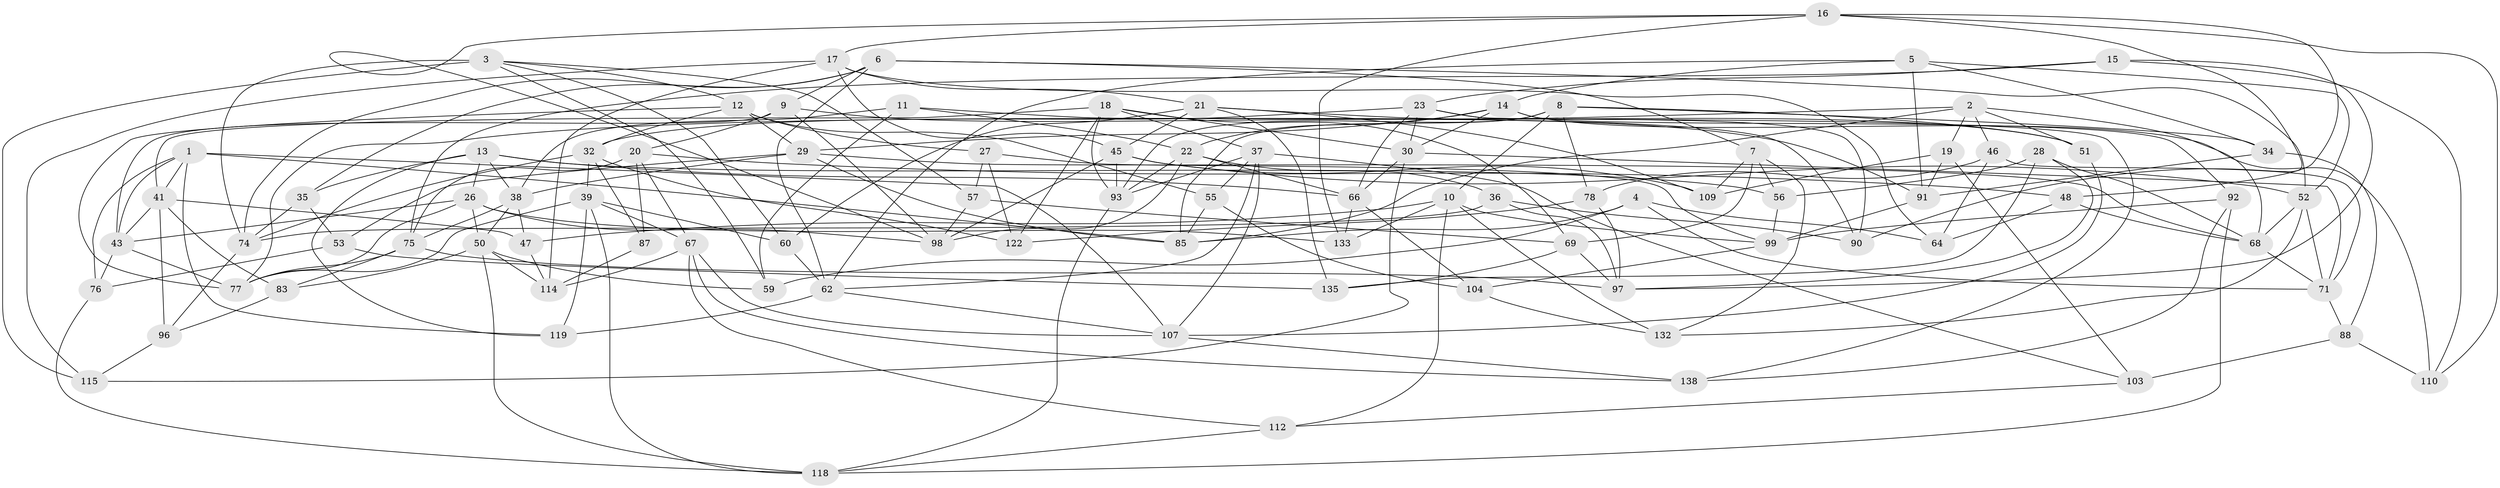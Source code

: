 // Generated by graph-tools (version 1.1) at 2025/24/03/03/25 07:24:24]
// undirected, 89 vertices, 223 edges
graph export_dot {
graph [start="1"]
  node [color=gray90,style=filled];
  1 [super="+106"];
  2 [super="+102"];
  3 [super="+40"];
  4;
  5 [super="+72"];
  6 [super="+70"];
  7 [super="+86"];
  8 [super="+82"];
  9 [super="+120"];
  10 [super="+61"];
  11;
  12 [super="+25"];
  13 [super="+130"];
  14 [super="+54"];
  15;
  16 [super="+73"];
  17 [super="+58"];
  18 [super="+24"];
  19;
  20 [super="+44"];
  21 [super="+80"];
  22 [super="+101"];
  23 [super="+111"];
  26 [super="+33"];
  27;
  28;
  29 [super="+89"];
  30 [super="+31"];
  32 [super="+79"];
  34;
  35;
  36;
  37 [super="+65"];
  38 [super="+84"];
  39 [super="+125"];
  41 [super="+42"];
  43 [super="+134"];
  45 [super="+49"];
  46;
  47;
  48;
  50 [super="+63"];
  51;
  52 [super="+105"];
  53;
  55;
  56;
  57;
  59;
  60;
  62 [super="+100"];
  64;
  66 [super="+95"];
  67 [super="+129"];
  68 [super="+81"];
  69 [super="+123"];
  71 [super="+94"];
  74 [super="+108"];
  75 [super="+127"];
  76;
  77 [super="+113"];
  78;
  83;
  85 [super="+117"];
  87;
  88;
  90;
  91 [super="+126"];
  92;
  93 [super="+116"];
  96;
  97 [super="+124"];
  98 [super="+131"];
  99 [super="+136"];
  103;
  104;
  107 [super="+137"];
  109;
  110;
  112;
  114 [super="+121"];
  115;
  118 [super="+128"];
  119;
  122;
  132;
  133;
  135;
  138;
  1 -- 76;
  1 -- 119;
  1 -- 43;
  1 -- 41;
  1 -- 107;
  1 -- 85;
  2 -- 46;
  2 -- 19;
  2 -- 85;
  2 -- 51;
  2 -- 68;
  2 -- 77;
  3 -- 60;
  3 -- 74;
  3 -- 59;
  3 -- 115;
  3 -- 57;
  3 -- 12;
  4 -- 71;
  4 -- 59;
  4 -- 64;
  4 -- 85;
  5 -- 91 [weight=2];
  5 -- 34;
  5 -- 14;
  5 -- 62;
  5 -- 52;
  6 -- 52;
  6 -- 35;
  6 -- 74;
  6 -- 62;
  6 -- 7;
  6 -- 9;
  7 -- 109;
  7 -- 56;
  7 -- 132;
  7 -- 69 [weight=2];
  8 -- 51;
  8 -- 85;
  8 -- 93;
  8 -- 34;
  8 -- 10;
  8 -- 78;
  9 -- 20 [weight=2];
  9 -- 91;
  9 -- 43;
  9 -- 98;
  10 -- 99;
  10 -- 132;
  10 -- 112;
  10 -- 133;
  10 -- 47;
  11 -- 90;
  11 -- 22;
  11 -- 59;
  11 -- 38;
  12 -- 55;
  12 -- 32;
  12 -- 27;
  12 -- 77;
  12 -- 29;
  13 -- 119;
  13 -- 56;
  13 -- 38;
  13 -- 66;
  13 -- 26;
  13 -- 35;
  14 -- 22;
  14 -- 110;
  14 -- 92;
  14 -- 29;
  14 -- 30;
  15 -- 110;
  15 -- 23;
  15 -- 97;
  15 -- 75;
  16 -- 110;
  16 -- 133;
  16 -- 48;
  16 -- 17;
  16 -- 90;
  16 -- 98;
  17 -- 64;
  17 -- 114;
  17 -- 115;
  17 -- 21;
  17 -- 45;
  18 -- 122;
  18 -- 37;
  18 -- 30;
  18 -- 93;
  18 -- 41;
  18 -- 69;
  19 -- 103;
  19 -- 109;
  19 -- 91;
  20 -- 48;
  20 -- 75;
  20 -- 67;
  20 -- 87;
  21 -- 60;
  21 -- 109;
  21 -- 51;
  21 -- 135;
  21 -- 45;
  22 -- 98;
  22 -- 36;
  22 -- 93;
  22 -- 66;
  23 -- 90;
  23 -- 32;
  23 -- 66;
  23 -- 138;
  23 -- 30;
  26 -- 50;
  26 -- 77;
  26 -- 43;
  26 -- 133;
  26 -- 98;
  27 -- 122;
  27 -- 57;
  27 -- 99;
  28 -- 135;
  28 -- 56;
  28 -- 68;
  28 -- 97;
  29 -- 53;
  29 -- 68;
  29 -- 85;
  29 -- 38;
  30 -- 71;
  30 -- 66;
  30 -- 115;
  32 -- 87;
  32 -- 74;
  32 -- 122;
  32 -- 39;
  34 -- 88;
  34 -- 91;
  35 -- 74;
  35 -- 53;
  36 -- 90;
  36 -- 74;
  36 -- 97;
  37 -- 93;
  37 -- 103;
  37 -- 62;
  37 -- 55;
  37 -- 107;
  38 -- 75;
  38 -- 47;
  38 -- 50;
  39 -- 119;
  39 -- 67;
  39 -- 77;
  39 -- 60;
  39 -- 118;
  41 -- 96;
  41 -- 43;
  41 -- 83;
  41 -- 47;
  43 -- 77;
  43 -- 76;
  45 -- 98;
  45 -- 109;
  45 -- 93;
  45 -- 52;
  46 -- 78;
  46 -- 71;
  46 -- 64;
  47 -- 114;
  48 -- 64;
  48 -- 68;
  50 -- 83;
  50 -- 114;
  50 -- 118;
  50 -- 59;
  51 -- 107;
  52 -- 132;
  52 -- 68;
  52 -- 71;
  53 -- 76;
  53 -- 135;
  55 -- 104;
  55 -- 85;
  56 -- 99;
  57 -- 69;
  57 -- 98;
  60 -- 62;
  62 -- 119;
  62 -- 107;
  66 -- 133;
  66 -- 104;
  67 -- 112;
  67 -- 138;
  67 -- 114;
  67 -- 107;
  68 -- 71;
  69 -- 97;
  69 -- 135;
  71 -- 88;
  74 -- 96;
  75 -- 97;
  75 -- 83;
  75 -- 77;
  76 -- 118;
  78 -- 122;
  78 -- 97;
  83 -- 96;
  87 -- 114 [weight=2];
  88 -- 103;
  88 -- 110;
  91 -- 99;
  92 -- 138;
  92 -- 118;
  92 -- 99;
  93 -- 118;
  96 -- 115;
  99 -- 104;
  103 -- 112;
  104 -- 132;
  107 -- 138;
  112 -- 118;
}
